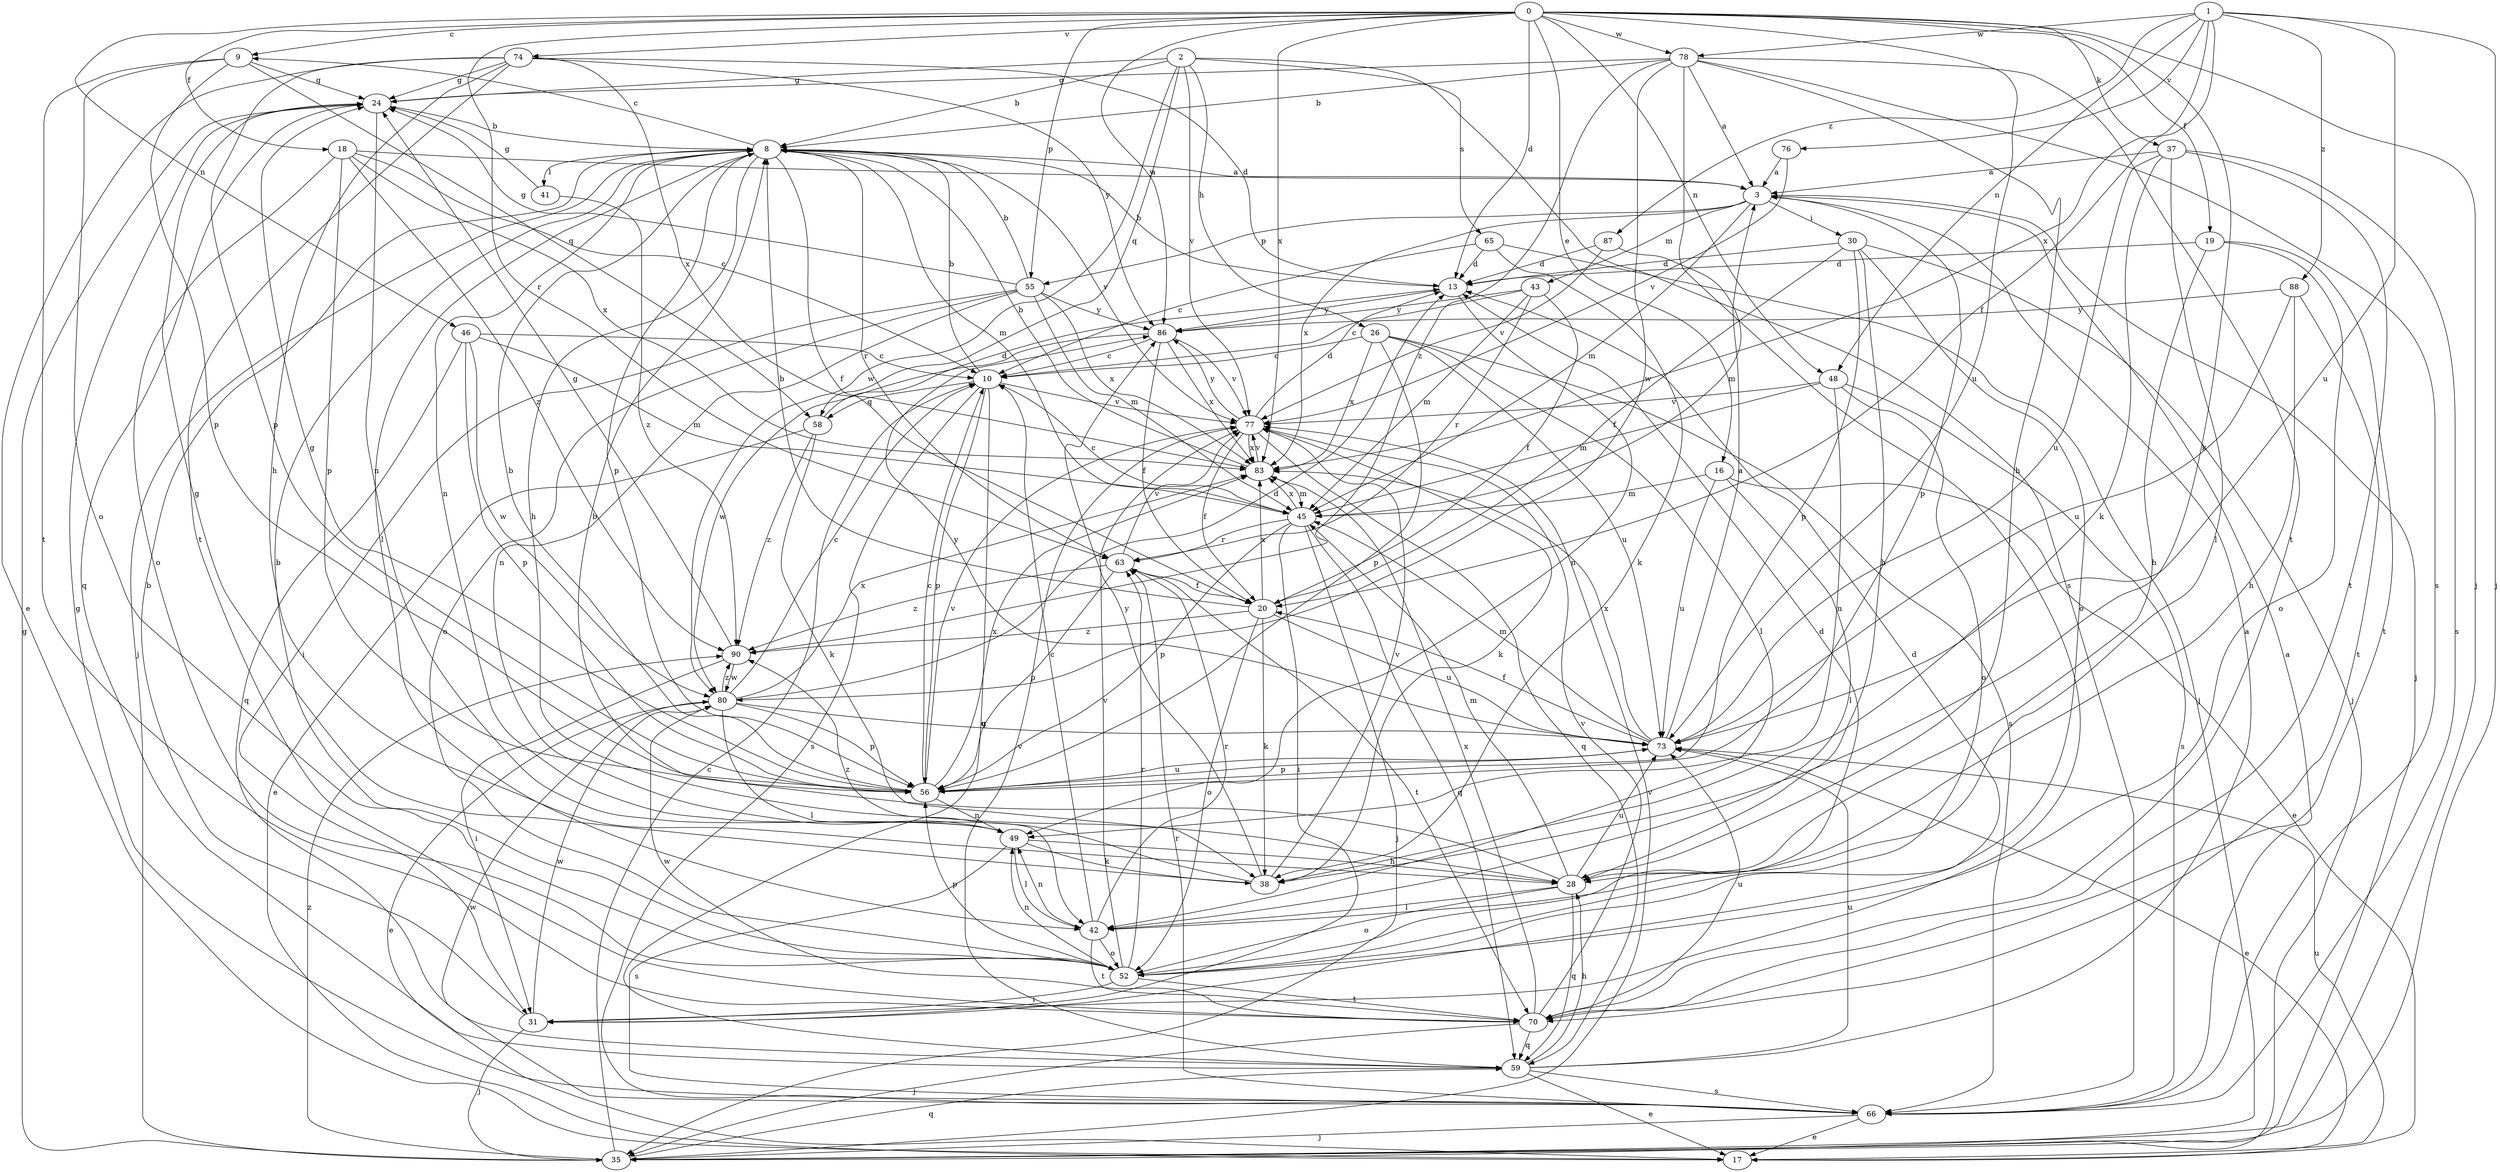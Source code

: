 strict digraph  {
0;
1;
2;
3;
8;
9;
10;
13;
16;
17;
18;
19;
20;
24;
26;
28;
30;
31;
35;
37;
38;
41;
42;
43;
45;
46;
48;
49;
52;
55;
56;
58;
59;
63;
65;
66;
70;
73;
74;
76;
77;
78;
80;
83;
86;
87;
88;
90;
0 -> 9  [label=c];
0 -> 13  [label=d];
0 -> 16  [label=e];
0 -> 18  [label=f];
0 -> 19  [label=f];
0 -> 35  [label=j];
0 -> 37  [label=k];
0 -> 38  [label=k];
0 -> 46  [label=n];
0 -> 48  [label=n];
0 -> 55  [label=p];
0 -> 63  [label=r];
0 -> 73  [label=u];
0 -> 74  [label=v];
0 -> 78  [label=w];
0 -> 83  [label=x];
0 -> 86  [label=y];
1 -> 20  [label=f];
1 -> 35  [label=j];
1 -> 48  [label=n];
1 -> 73  [label=u];
1 -> 76  [label=v];
1 -> 78  [label=w];
1 -> 83  [label=x];
1 -> 87  [label=z];
1 -> 88  [label=z];
2 -> 8  [label=b];
2 -> 24  [label=g];
2 -> 26  [label=h];
2 -> 58  [label=q];
2 -> 65  [label=s];
2 -> 66  [label=s];
2 -> 77  [label=v];
2 -> 80  [label=w];
3 -> 30  [label=i];
3 -> 35  [label=j];
3 -> 43  [label=m];
3 -> 45  [label=m];
3 -> 55  [label=p];
3 -> 56  [label=p];
3 -> 83  [label=x];
8 -> 3  [label=a];
8 -> 9  [label=c];
8 -> 20  [label=f];
8 -> 28  [label=h];
8 -> 35  [label=j];
8 -> 41  [label=l];
8 -> 42  [label=l];
8 -> 45  [label=m];
8 -> 49  [label=n];
8 -> 56  [label=p];
8 -> 63  [label=r];
8 -> 77  [label=v];
9 -> 24  [label=g];
9 -> 52  [label=o];
9 -> 56  [label=p];
9 -> 58  [label=q];
9 -> 70  [label=t];
10 -> 8  [label=b];
10 -> 56  [label=p];
10 -> 58  [label=q];
10 -> 59  [label=q];
10 -> 66  [label=s];
10 -> 77  [label=v];
13 -> 8  [label=b];
13 -> 49  [label=n];
13 -> 86  [label=y];
16 -> 17  [label=e];
16 -> 42  [label=l];
16 -> 45  [label=m];
16 -> 73  [label=u];
17 -> 73  [label=u];
18 -> 3  [label=a];
18 -> 10  [label=c];
18 -> 52  [label=o];
18 -> 56  [label=p];
18 -> 83  [label=x];
18 -> 90  [label=z];
19 -> 13  [label=d];
19 -> 28  [label=h];
19 -> 52  [label=o];
19 -> 70  [label=t];
20 -> 8  [label=b];
20 -> 38  [label=k];
20 -> 52  [label=o];
20 -> 73  [label=u];
20 -> 83  [label=x];
20 -> 90  [label=z];
24 -> 8  [label=b];
24 -> 49  [label=n];
24 -> 59  [label=q];
26 -> 10  [label=c];
26 -> 42  [label=l];
26 -> 56  [label=p];
26 -> 66  [label=s];
26 -> 73  [label=u];
26 -> 83  [label=x];
28 -> 8  [label=b];
28 -> 42  [label=l];
28 -> 45  [label=m];
28 -> 52  [label=o];
28 -> 59  [label=q];
28 -> 73  [label=u];
30 -> 13  [label=d];
30 -> 20  [label=f];
30 -> 28  [label=h];
30 -> 35  [label=j];
30 -> 52  [label=o];
30 -> 56  [label=p];
31 -> 8  [label=b];
31 -> 13  [label=d];
31 -> 35  [label=j];
31 -> 80  [label=w];
35 -> 10  [label=c];
35 -> 24  [label=g];
35 -> 59  [label=q];
35 -> 77  [label=v];
35 -> 90  [label=z];
37 -> 3  [label=a];
37 -> 38  [label=k];
37 -> 42  [label=l];
37 -> 66  [label=s];
37 -> 70  [label=t];
37 -> 73  [label=u];
38 -> 24  [label=g];
38 -> 77  [label=v];
38 -> 86  [label=y];
38 -> 90  [label=z];
41 -> 24  [label=g];
41 -> 90  [label=z];
42 -> 10  [label=c];
42 -> 49  [label=n];
42 -> 52  [label=o];
42 -> 63  [label=r];
42 -> 70  [label=t];
43 -> 10  [label=c];
43 -> 20  [label=f];
43 -> 45  [label=m];
43 -> 63  [label=r];
43 -> 86  [label=y];
45 -> 10  [label=c];
45 -> 31  [label=i];
45 -> 35  [label=j];
45 -> 56  [label=p];
45 -> 59  [label=q];
45 -> 63  [label=r];
45 -> 83  [label=x];
46 -> 10  [label=c];
46 -> 45  [label=m];
46 -> 56  [label=p];
46 -> 59  [label=q];
46 -> 80  [label=w];
48 -> 45  [label=m];
48 -> 49  [label=n];
48 -> 52  [label=o];
48 -> 66  [label=s];
48 -> 77  [label=v];
49 -> 28  [label=h];
49 -> 38  [label=k];
49 -> 42  [label=l];
49 -> 66  [label=s];
52 -> 8  [label=b];
52 -> 13  [label=d];
52 -> 31  [label=i];
52 -> 49  [label=n];
52 -> 56  [label=p];
52 -> 63  [label=r];
52 -> 70  [label=t];
52 -> 77  [label=v];
55 -> 8  [label=b];
55 -> 24  [label=g];
55 -> 31  [label=i];
55 -> 45  [label=m];
55 -> 49  [label=n];
55 -> 52  [label=o];
55 -> 83  [label=x];
55 -> 86  [label=y];
56 -> 8  [label=b];
56 -> 10  [label=c];
56 -> 24  [label=g];
56 -> 49  [label=n];
56 -> 73  [label=u];
56 -> 77  [label=v];
56 -> 83  [label=x];
58 -> 13  [label=d];
58 -> 17  [label=e];
58 -> 38  [label=k];
58 -> 90  [label=z];
59 -> 3  [label=a];
59 -> 17  [label=e];
59 -> 28  [label=h];
59 -> 66  [label=s];
59 -> 73  [label=u];
59 -> 77  [label=v];
63 -> 20  [label=f];
63 -> 56  [label=p];
63 -> 70  [label=t];
63 -> 77  [label=v];
63 -> 90  [label=z];
65 -> 10  [label=c];
65 -> 13  [label=d];
65 -> 35  [label=j];
65 -> 38  [label=k];
66 -> 3  [label=a];
66 -> 17  [label=e];
66 -> 24  [label=g];
66 -> 35  [label=j];
66 -> 63  [label=r];
66 -> 80  [label=w];
70 -> 35  [label=j];
70 -> 59  [label=q];
70 -> 73  [label=u];
70 -> 77  [label=v];
70 -> 80  [label=w];
70 -> 83  [label=x];
73 -> 3  [label=a];
73 -> 17  [label=e];
73 -> 20  [label=f];
73 -> 45  [label=m];
73 -> 56  [label=p];
73 -> 83  [label=x];
73 -> 86  [label=y];
74 -> 13  [label=d];
74 -> 17  [label=e];
74 -> 24  [label=g];
74 -> 28  [label=h];
74 -> 56  [label=p];
74 -> 70  [label=t];
74 -> 83  [label=x];
74 -> 86  [label=y];
76 -> 3  [label=a];
76 -> 77  [label=v];
77 -> 13  [label=d];
77 -> 20  [label=f];
77 -> 38  [label=k];
77 -> 59  [label=q];
77 -> 83  [label=x];
77 -> 86  [label=y];
78 -> 3  [label=a];
78 -> 8  [label=b];
78 -> 24  [label=g];
78 -> 28  [label=h];
78 -> 31  [label=i];
78 -> 66  [label=s];
78 -> 70  [label=t];
78 -> 80  [label=w];
78 -> 90  [label=z];
80 -> 10  [label=c];
80 -> 13  [label=d];
80 -> 17  [label=e];
80 -> 42  [label=l];
80 -> 56  [label=p];
80 -> 73  [label=u];
80 -> 83  [label=x];
80 -> 90  [label=z];
83 -> 8  [label=b];
83 -> 45  [label=m];
83 -> 77  [label=v];
86 -> 10  [label=c];
86 -> 20  [label=f];
86 -> 77  [label=v];
86 -> 80  [label=w];
86 -> 83  [label=x];
87 -> 13  [label=d];
87 -> 45  [label=m];
87 -> 77  [label=v];
88 -> 28  [label=h];
88 -> 70  [label=t];
88 -> 73  [label=u];
88 -> 86  [label=y];
90 -> 24  [label=g];
90 -> 31  [label=i];
90 -> 80  [label=w];
}
